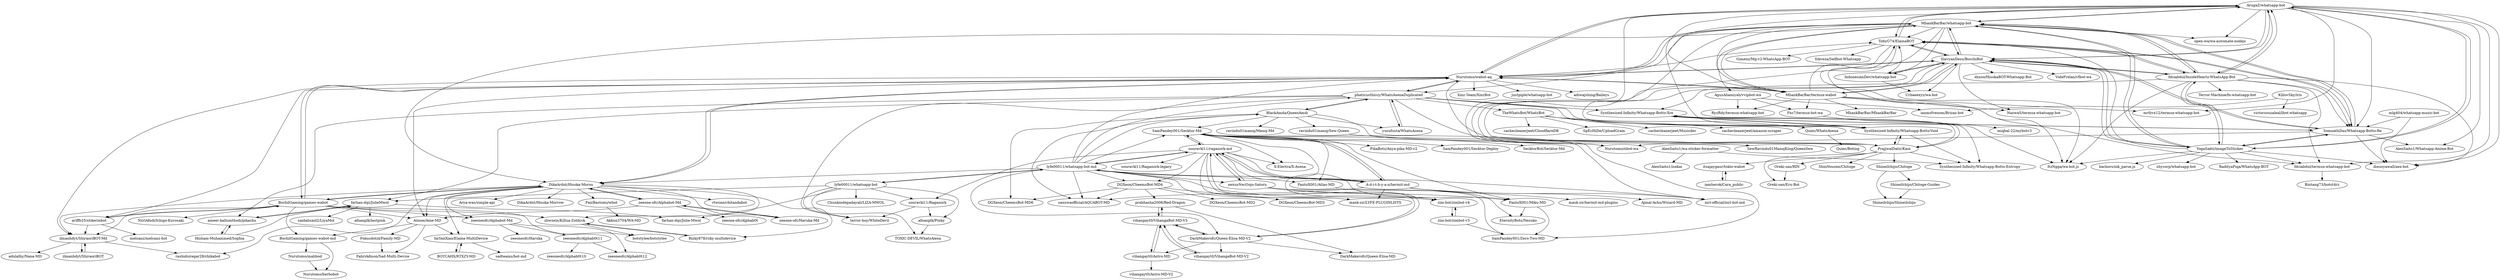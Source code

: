 digraph G {
"ArugaZ/whatsapp-bot" -> "MhankBarBar/whatsapp-bot"
"ArugaZ/whatsapp-bot" -> "TobyG74/ElainaBOT"
"ArugaZ/whatsapp-bot" -> "SlavyanDesu/BocchiBot"
"ArugaZ/whatsapp-bot" -> "fdciabdul/InsideHeartz-WhatsApp-Bot"
"ArugaZ/whatsapp-bot" -> "SomnathDas/Whatsapp-Botto-Re"
"ArugaZ/whatsapp-bot" -> "YogaSakti/imageToSticker"
"ArugaZ/whatsapp-bot" -> "ItzNgga/wa-bot.js"
"ArugaZ/whatsapp-bot" -> "Nurutomo/wabot-aq"
"ArugaZ/whatsapp-bot" -> "ibnusyawall/aex-bot"
"ArugaZ/whatsapp-bot" -> "MhankBarBar/termux-wabot"
"ArugaZ/whatsapp-bot" -> "open-wa/wa-automate-nodejs" ["e"=1]
"ArugaZ/whatsapp-bot" -> "fdciabdul/termux-whatsapp-bot"
"ArugaZ/whatsapp-bot" -> "AlenSaito1/Whatsapp-Anime-Bot"
"ArugaZ/whatsapp-bot" -> "mrfzvx12/termux-whatsapp-bot"
"ArugaZ/whatsapp-bot" -> "Nurutomo/nbot-wa"
"lyfe00011/whatsapp-bot-md" -> "souravkl11/raganork-md"
"lyfe00011/whatsapp-bot-md" -> "A-d-i-t-h-y-a-n/hermit-md"
"lyfe00011/whatsapp-bot-md" -> "lyfe00011/whatsapp-bot"
"lyfe00011/whatsapp-bot-md" -> "SamPandey001/Secktor-Md"
"lyfe00011/whatsapp-bot-md" -> "mask-sir/LYFE-PLUGINLISTS"
"lyfe00011/whatsapp-bot-md" -> "DGXeon/CheemsBot-MD4"
"lyfe00011/whatsapp-bot-md" -> "DarkMakerofc/Queen-Elisa-MD-V2"
"lyfe00011/whatsapp-bot-md" -> "nexusNw/Gojo-Satoru"
"lyfe00011/whatsapp-bot-md" -> "zim-bot/zimbot-v4"
"lyfe00011/whatsapp-bot-md" -> "sanuwaofficial/AQUABOT-MD"
"lyfe00011/whatsapp-bot-md" -> "FantoX001/Atlas-MD"
"lyfe00011/whatsapp-bot-md" -> "phaticusthiccy/WhatsAsenaDuplicated"
"lyfe00011/whatsapp-bot-md" -> "Nurutomo/wabot-aq"
"lyfe00011/whatsapp-bot-md" -> "DikaArdnt/Hisoka-Morou"
"lyfe00011/whatsapp-bot-md" -> "BlackAmda/QueenAmdi"
"SomnathDas/Whatsapp-Botto-Re" -> "TobyG74/ElainaBOT"
"SomnathDas/Whatsapp-Botto-Re" -> "ibnusyawall/aex-bot"
"SomnathDas/Whatsapp-Botto-Re" -> "Synthesized-Infinity/Whatsapp-Botto-Xre"
"SomnathDas/Whatsapp-Botto-Re" -> "SlavyanDesu/BocchiBot"
"SomnathDas/Whatsapp-Botto-Re" -> "YogaSakti/imageToSticker"
"SomnathDas/Whatsapp-Botto-Re" -> "AlenSaito1/Whatsapp-Anime-Bot"
"SomnathDas/Whatsapp-Botto-Re" -> "Nurutomo/nbot-wa"
"SomnathDas/Whatsapp-Botto-Re" -> "MhankBarBar/whatsapp-bot"
"souravkl11/raganork-md" -> "lyfe00011/whatsapp-bot-md"
"souravkl11/raganork-md" -> "SamPandey001/Secktor-Md"
"souravkl11/raganork-md" -> "nexusNw/Gojo-Satoru"
"souravkl11/raganork-md" -> "A-d-i-t-h-y-a-n/hermit-md"
"souravkl11/raganork-md" -> "souravkl11/Raganork-legacy"
"souravkl11/raganork-md" -> "inrl-official/inrl-bot-md"
"souravkl11/raganork-md" -> "souravkl11/Raganork"
"souravkl11/raganork-md" -> "FantoX001/Miku-MD"
"souravkl11/raganork-md" -> "mask-sir/LYFE-PLUGINLISTS"
"souravkl11/raganork-md" -> "DarkMakerofc/Queen-Elisa-MD-V2"
"souravkl11/raganork-md" -> "X-Electra/X-Asena"
"souravkl11/raganork-md" -> "DGXeon/CheemsBot-MD4"
"phaticusthiccy/WhatsAsenaDuplicated" -> "yusufusta/WhatsAsena"
"phaticusthiccy/WhatsAsenaDuplicated" -> "farhan-dqz/JulieMwol"
"phaticusthiccy/WhatsAsenaDuplicated" -> "Synthesized-Infinity/Whatsapp-Botto-Void"
"phaticusthiccy/WhatsAsenaDuplicated" -> "TheWhatsBot/WhatsBot"
"phaticusthiccy/WhatsAsenaDuplicated" -> "Synthesized-Infinity/Whatsapp-Botto-Xre"
"phaticusthiccy/WhatsAsenaDuplicated" -> "PrajjwalDatir/Kaoi"
"phaticusthiccy/WhatsAsenaDuplicated" -> "BlackAmda/QueenAmdi"
"phaticusthiccy/WhatsAsenaDuplicated" -> "Nurutomo/wabot-aq"
"phaticusthiccy/WhatsAsenaDuplicated" -> "Quiec/WhatsAsena"
"phaticusthiccy/WhatsAsenaDuplicated" -> "ameer-kallumthodi/pikachu"
"phaticusthiccy/WhatsAsenaDuplicated" -> "terror-boy/WhiteDevil"
"yusufusta/WhatsAsena" -> "phaticusthiccy/WhatsAsenaDuplicated"
"lyfe00011/whatsapp-bot" -> "souravkl11/Raganork"
"lyfe00011/whatsapp-bot" -> "farhan-dqz/Julie-Mwol"
"lyfe00011/whatsapp-bot" -> "afnanplk/Pinky"
"lyfe00011/whatsapp-bot" -> "terror-boy/WhiteDevil"
"lyfe00011/whatsapp-bot" -> "lyfe00011/whatsapp-bot-md"
"lyfe00011/whatsapp-bot" -> "farhan-dqz/JulieMwol"
"lyfe00011/whatsapp-bot" -> "TOXIC-DEVIL/WhatsAlexa"
"lyfe00011/whatsapp-bot" -> "Chunkindepadayali/LIZA-MWOL"
"zim-bot/zimbot-v3" -> "zim-bot/zimbot-v4"
"zim-bot/zimbot-v3" -> "SamPandey001/Zero-Two-MD"
"zim-bot/zimbot-v4" -> "zim-bot/zimbot-v3"
"MhankBarBar/whatsapp-bot" -> "ArugaZ/whatsapp-bot"
"MhankBarBar/whatsapp-bot" -> "SlavyanDesu/BocchiBot"
"MhankBarBar/whatsapp-bot" -> "SomnathDas/Whatsapp-Botto-Re"
"MhankBarBar/whatsapp-bot" -> "YogaSakti/imageToSticker"
"MhankBarBar/whatsapp-bot" -> "Nurutomo/wabot-aq"
"MhankBarBar/whatsapp-bot" -> "TobyG74/ElainaBOT"
"MhankBarBar/whatsapp-bot" -> "MhankBarBar/termux-wabot"
"MhankBarBar/whatsapp-bot" -> "fdciabdul/InsideHeartz-WhatsApp-Bot"
"MhankBarBar/whatsapp-bot" -> "open-wa/wa-automate-nodejs" ["e"=1]
"MhankBarBar/whatsapp-bot" -> "Synthesized-Infinity/Whatsapp-Botto-Void"
"MhankBarBar/whatsapp-bot" -> "phaticusthiccy/WhatsAsenaDuplicated"
"MhankBarBar/whatsapp-bot" -> "ItzNgga/wa-bot.js"
"MhankBarBar/whatsapp-bot" -> "IndonesianDev/whatsapp-bot"
"MhankBarBar/whatsapp-bot" -> "DikaArdnt/Hisoka-Morou"
"MhankBarBar/whatsapp-bot" -> "AgusAliansyah/vvipbot-wa"
"farhan-dqz/JulieMwol" -> "saidalisaid2/LiyaMol"
"farhan-dqz/JulieMwol" -> "ameer-kallumthodi/pikachu"
"farhan-dqz/JulieMwol" -> "farhan-dqz/Julie-Mwol"
"farhan-dqz/JulieMwol" -> "afnanplk/lastpink"
"ravindu01manoj/Sew-Queen" -> "SewRavindu01ManojKing/QueenSew"
"BochilGaming/games-wabot" -> "ilmanhdyt/ShiraoriBOT-Md"
"BochilGaming/games-wabot" -> "ariffb25/stikerinbot"
"BochilGaming/games-wabot" -> "BochilGaming/games-wabot-md"
"BochilGaming/games-wabot" -> "DikaArdnt/Hisoka-Morou"
"BochilGaming/games-wabot" -> "Nurutomo/wabot-aq"
"BochilGaming/games-wabot" -> "Aiinne/Aine-MD"
"BochilGaming/games-wabot" -> "NzrlAfndi/Ichigo-Kurosaki"
"BochilGaming/games-wabot" -> "zeeoneofc/Alphabot-Md"
"BochilGaming/games-wabot" -> "zhwzein/Killua-Zoldyck"
"BochilGaming/games-wabot" -> "botstylee/botstylee"
"A-d-i-t-h-y-a-n/hermit-md" -> "mask-sir/hermit-md-plugins"
"A-d-i-t-h-y-a-n/hermit-md" -> "lyfe00011/whatsapp-bot-md"
"A-d-i-t-h-y-a-n/hermit-md" -> "souravkl11/raganork-md"
"A-d-i-t-h-y-a-n/hermit-md" -> "SamPandey001/Secktor-Md"
"A-d-i-t-h-y-a-n/hermit-md" -> "inrl-official/inrl-bot-md"
"A-d-i-t-h-y-a-n/hermit-md" -> "sanuwaofficial/AQUABOT-MD"
"A-d-i-t-h-y-a-n/hermit-md" -> "mask-sir/LYFE-PLUGINLISTS"
"A-d-i-t-h-y-a-n/hermit-md" -> "Ajmal-Achu/Wizard-MD"
"iamherok/Cara_public" -> "itsajaygaur/tokio-wabot"
"Hisham-Muhammed/Sophia" -> "ameer-kallumthodi/pikachu"
"Hisham-Muhammed/Sophia" -> "farhan-dqz/JulieMwol"
"fdciabdul/termux-whatsapp-bot" -> "Bintang73/botst4rz"
"SlavyanDesu/BocchiBot" -> "TobyG74/ElainaBOT"
"SlavyanDesu/BocchiBot" -> "SomnathDas/Whatsapp-Botto-Re"
"SlavyanDesu/BocchiBot" -> "ArugaZ/whatsapp-bot"
"SlavyanDesu/BocchiBot" -> "MhankBarBar/whatsapp-bot"
"SlavyanDesu/BocchiBot" -> "fdciabdul/InsideHeartz-WhatsApp-Bot"
"SlavyanDesu/BocchiBot" -> "IndonesianDev/whatsapp-bot"
"SlavyanDesu/BocchiBot" -> "Nurutomo/wabot-aq"
"SlavyanDesu/BocchiBot" -> "Nurutomo/nbot-wa"
"SlavyanDesu/BocchiBot" -> "Urbaeexyz/wa-bot"
"SlavyanDesu/BocchiBot" -> "NazwaS/termux-whatsapp-bot"
"SlavyanDesu/BocchiBot" -> "PrajjwalDatir/Kaoi"
"SlavyanDesu/BocchiBot" -> "dxxoo/HisokaBOT-Whatsapp-Bot"
"SlavyanDesu/BocchiBot" -> "MhankBarBar/termux-wabot"
"SlavyanDesu/BocchiBot" -> "YogaSakti/imageToSticker"
"SlavyanDesu/BocchiBot" -> "VideFrelan/vfbot-wa"
"DarkMakerofc/Queen-Elisa-MD-V2" -> "vihangayt0/VihangaBot-MD-V3"
"DarkMakerofc/Queen-Elisa-MD-V2" -> "vihangayt0/VihangaBot-MD-V2"
"DarkMakerofc/Queen-Elisa-MD-V2" -> "vihangayt0/Astro-MD"
"DarkMakerofc/Queen-Elisa-MD-V2" -> "souravkl11/raganork-md"
"DarkMakerofc/Queen-Elisa-MD-V2" -> "DarkMakerofc/Queen-Elisa-MD"
"vihangayt0/Astro-MD" -> "vihangayt0/VihangaBot-MD-V3"
"vihangayt0/Astro-MD" -> "vihangayt0/Astro-MD-V2"
"Nurutomo/wabot-aq" -> "MhankBarBar/whatsapp-bot"
"Nurutomo/wabot-aq" -> "ariffb25/stikerinbot"
"Nurutomo/wabot-aq" -> "BochilGaming/games-wabot"
"Nurutomo/wabot-aq" -> "SlavyanDesu/BocchiBot"
"Nurutomo/wabot-aq" -> "MhankBarBar/termux-wabot"
"Nurutomo/wabot-aq" -> "DikaArdnt/Hisoka-Morou"
"Nurutomo/wabot-aq" -> "phaticusthiccy/WhatsAsenaDuplicated"
"Nurutomo/wabot-aq" -> "TobyG74/ElainaBOT"
"Nurutomo/wabot-aq" -> "ArugaZ/whatsapp-bot"
"Nurutomo/wabot-aq" -> "PrajjwalDatir/Kaoi"
"Nurutomo/wabot-aq" -> "Xinz-Team/XinzBot"
"Nurutomo/wabot-aq" -> "justpiple/whatsapp-bot"
"Nurutomo/wabot-aq" -> "adiwajshing/Baileys" ["e"=1]
"Nurutomo/wabot-aq" -> "ilmanhdyt/ShiraoriBOT-Md"
"Nurutomo/wabot-aq" -> "Aiinne/Aine-MD"
"mlg404/whatsapp-music-bot" -> "ibnusyawall/aex-bot"
"mlg404/whatsapp-music-bot" -> "SomnathDas/Whatsapp-Botto-Re"
"Synthesized-Infinity/Whatsapp-Botto-Xre" -> "Synthesized-Infinity/Whatsapp-Botto-Void"
"Synthesized-Infinity/Whatsapp-Botto-Xre" -> "PrajjwalDatir/Kaoi"
"Synthesized-Infinity/Whatsapp-Botto-Xre" -> "SomnathDas/Whatsapp-Botto-Re"
"Synthesized-Infinity/Whatsapp-Botto-Xre" -> "Synthesized-Infinity/Whatsapp-Botto-Entropy"
"vihangayt0/VihangaBot-MD-V3" -> "prabhasha2006/Red-Dragon"
"vihangayt0/VihangaBot-MD-V3" -> "vihangayt0/VihangaBot-MD-V2"
"vihangayt0/VihangaBot-MD-V3" -> "DarkMakerofc/Queen-Elisa-MD-V2"
"vihangayt0/VihangaBot-MD-V3" -> "vihangayt0/Astro-MD"
"DikaArdnt/Hisoka-Morou" -> "zhwzein/Killua-Zoldyck"
"DikaArdnt/Hisoka-Morou" -> "zeeone-ofc/Alphabot-Md"
"DikaArdnt/Hisoka-Morou" -> "Rizky878/rzky-multidevice"
"DikaArdnt/Hisoka-Morou" -> "ilmanhdyt/ShiraoriBOT-Md"
"DikaArdnt/Hisoka-Morou" -> "BochilGaming/games-wabot"
"DikaArdnt/Hisoka-Morou" -> "zeeoneofc/Alphabot-Md"
"DikaArdnt/Hisoka-Morou" -> "rtwone/chitandabot"
"DikaArdnt/Hisoka-Morou" -> "rashidsiregar28/chikabot"
"DikaArdnt/Hisoka-Morou" -> "zeeone-ofc/Haruka-Md"
"DikaArdnt/Hisoka-Morou" -> "FaizBastomi/wbot"
"DikaArdnt/Hisoka-Morou" -> "Nurutomo/wabot-aq"
"DikaArdnt/Hisoka-Morou" -> "Aiinne/Aine-MD"
"DikaArdnt/Hisoka-Morou" -> "Arya-was/simple-api"
"DikaArdnt/Hisoka-Morou" -> "DikaArdnt/Hisoka-Morrow"
"DikaArdnt/Hisoka-Morou" -> "ImYanXiao/Elaina-MultiDevice"
"prabhasha2006/Red-Dragon" -> "DarkMakerofc/Queen-Elisa-MD"
"prabhasha2006/Red-Dragon" -> "vihangayt0/VihangaBot-MD-V3"
"nexusNw/Gojo-Satoru" -> "souravkl11/raganork-md"
"nexusNw/Gojo-Satoru" -> "FantoX001/Miku-MD"
"nexusNw/Gojo-Satoru" -> "zim-bot/zimbot-v4"
"nexusNw/Gojo-Satoru" -> "SamPandey001/Zero-Two-MD"
"DGXeon/CheemsBot-MD4" -> "DGXeon/CheemsBot-MD2"
"DGXeon/CheemsBot-MD4" -> "DGXeon/CheemsBot-MD6"
"DGXeon/CheemsBot-MD4" -> "sanuwaofficial/AQUABOT-MD"
"DGXeon/CheemsBot-MD4" -> "prabhasha2006/Red-Dragon"
"DGXeon/CheemsBot-MD4" -> "DGXeon/CheemsBot-MD3"
"zeeone-ofc/Alphabot-Md" -> "zeeone-ofc/Haruka-Md"
"zeeone-ofc/Alphabot-Md" -> "DikaArdnt/Hisoka-Morou"
"zeeone-ofc/Alphabot-Md" -> "zeeone-ofc/Alphab0t"
"zeeone-ofc/Alphabot-Md" -> "Aiinne/Aine-MD"
"FaizBastomi/wbot" -> "Akkun3704/WA-MD"
"FantoX001/Atlas-MD" -> "EternityBots/Nezuko"
"fdciabdul/InsideHeartz-WhatsApp-Bot" -> "ItzNgga/wa-bot.js"
"fdciabdul/InsideHeartz-WhatsApp-Bot" -> "TobyG74/ElainaBOT"
"fdciabdul/InsideHeartz-WhatsApp-Bot" -> "YogaSakti/imageToSticker"
"fdciabdul/InsideHeartz-WhatsApp-Bot" -> "fdciabdul/termux-whatsapp-bot"
"fdciabdul/InsideHeartz-WhatsApp-Bot" -> "SlavyanDesu/BocchiBot"
"fdciabdul/InsideHeartz-WhatsApp-Bot" -> "ArugaZ/whatsapp-bot"
"fdciabdul/InsideHeartz-WhatsApp-Bot" -> "ibnusyawall/aex-bot"
"fdciabdul/InsideHeartz-WhatsApp-Bot" -> "SomnathDas/Whatsapp-Botto-Re"
"fdciabdul/InsideHeartz-WhatsApp-Bot" -> "Terror-Machine/fn-whatsapp-bot"
"fdciabdul/InsideHeartz-WhatsApp-Bot" -> "MhankBarBar/whatsapp-bot"
"fdciabdul/InsideHeartz-WhatsApp-Bot" -> "Synthesized-Infinity/Whatsapp-Botto-Xre"
"MhankBarBar/termux-wabot" -> "TobyG74/ElainaBOT"
"MhankBarBar/termux-wabot" -> "MhankBarBar/whatsapp-bot"
"MhankBarBar/termux-wabot" -> "fdciabdul/termux-whatsapp-bot"
"MhankBarBar/termux-wabot" -> "mrfzvx12/termux-whatsapp-bot"
"MhankBarBar/termux-wabot" -> "Fxc7/termux-bot-wa"
"MhankBarBar/termux-wabot" -> "Nurutomo/wabot-aq"
"MhankBarBar/termux-wabot" -> "SlavyanDesu/BocchiBot"
"MhankBarBar/termux-wabot" -> "NazwaS/termux-whatsapp-bot"
"MhankBarBar/termux-wabot" -> "RyzRdy/termux-whatsapp-bot"
"MhankBarBar/termux-wabot" -> "MhankBarBar/MhankBarBar"
"BlackAmda/QueenAmdi" -> "ravindu01manoj/Sew-Queen"
"BlackAmda/QueenAmdi" -> "sanuwaofficial/AQUABOT-MD"
"BlackAmda/QueenAmdi" -> "phaticusthiccy/WhatsAsenaDuplicated"
"BlackAmda/QueenAmdi" -> "SamPandey001/Secktor-Md"
"BlackAmda/QueenAmdi" -> "ravindu01manoj/Manoj-Md"
"BlackAmda/QueenAmdi" -> "DGXeon/CheemsBot-MD6"
"BlackAmda/QueenAmdi" -> "yusufusta/WhatsAsena"
"BlackAmda/QueenAmdi" -> "SewRavindu01ManojKing/QueenSew"
"vihangayt0/VihangaBot-MD-V2" -> "vihangayt0/VihangaBot-MD-V3"
"Synthesized-Infinity/Whatsapp-Botto-Void" -> "Synthesized-Infinity/Whatsapp-Botto-Xre"
"Synthesized-Infinity/Whatsapp-Botto-Void" -> "Synthesized-Infinity/Whatsapp-Botto-Entropy"
"Synthesized-Infinity/Whatsapp-Botto-Void" -> "PrajjwalDatir/Kaoi"
"Rizky878/rzky-multidevice" -> "zhwzein/Killua-Zoldyck"
"ilmanhdyt/ShiraoriBOT" -> "ilmanhdyt/ShiraoriBOT-Md"
"KillovSky/iris" -> "ianmsfvenom/Brizas-bot"
"KillovSky/iris" -> "victorsouzaleal/lbot-whatsapp"
"AgusAliansyah/vvipbot-wa" -> "RyzRdy/termux-whatsapp-bot"
"AgusAliansyah/vvipbot-wa" -> "Fxc7/termux-bot-wa"
"AgusAliansyah/vvipbot-wa" -> "ianmsfvenom/Brizas-bot"
"SamPandey001/Secktor-Md" -> "FantoX001/Miku-MD"
"SamPandey001/Secktor-Md" -> "souravkl11/raganork-md"
"SamPandey001/Secktor-Md" -> "PikaBotz/Anya-pika-MD-v2"
"SamPandey001/Secktor-Md" -> "X-Electra/X-Asena"
"SamPandey001/Secktor-Md" -> "SamPandey001/Secktor-Deploy"
"SamPandey001/Secktor-Md" -> "zim-bot/zimbot-v4"
"SamPandey001/Secktor-Md" -> "A-d-i-t-h-y-a-n/hermit-md"
"SamPandey001/Secktor-Md" -> "inrl-official/inrl-bot-md"
"SamPandey001/Secktor-Md" -> "SamPandey001/Zero-Two-MD"
"SamPandey001/Secktor-Md" -> "SecktorBot/Secktor-Md"
"SamPandey001/Secktor-Md" -> "FantoX001/Atlas-MD"
"afnanplk/Pinky" -> "TOXIC-DEVIL/WhatsAlexa"
"souravkl11/Raganork" -> "terror-boy/WhiteDevil"
"souravkl11/Raganork" -> "afnanplk/Pinky"
"zhwzein/Killua-Zoldyck" -> "botstylee/botstylee"
"zhwzein/Killua-Zoldyck" -> "Rizky878/rzky-multidevice"
"Quiec/WhatsAsena" -> "Quiec/Boting"
"zeeoneofc/Alphabot-Md" -> "zeeoneofc/Alphab0t12"
"zeeoneofc/Alphabot-Md" -> "zeeoneofc/Haruka"
"zeeoneofc/Alphabot-Md" -> "zeeoneofc/Alphab0t11"
"ameer-kallumthodi/pikachu" -> "farhan-dqz/JulieMwol"
"ameer-kallumthodi/pikachu" -> "Hisham-Muhammed/Sophia"
"Oreki-san/RIN" -> "Oreki-san/Eru-Bot"
"itsajaygaur/tokio-wabot" -> "iamherok/Cara_public"
"IndonesianDev/whatsapp-bot" -> "SlavyanDesu/BocchiBot"
"IndonesianDev/whatsapp-bot" -> "TobyG74/ElainaBOT"
"IndonesianDev/whatsapp-bot" -> "Urbaeexyz/wa-bot"
"YogaSakti/imageToSticker" -> "SomnathDas/Whatsapp-Botto-Re"
"YogaSakti/imageToSticker" -> "fdciabdul/InsideHeartz-WhatsApp-Bot"
"YogaSakti/imageToSticker" -> "MhankBarBar/whatsapp-bot"
"YogaSakti/imageToSticker" -> "ibnusyawall/aex-bot"
"YogaSakti/imageToSticker" -> "TobyG74/ElainaBOT"
"YogaSakti/imageToSticker" -> "ArugaZ/whatsapp-bot"
"YogaSakti/imageToSticker" -> "SlavyanDesu/BocchiBot"
"YogaSakti/imageToSticker" -> "ItzNgga/wa-bot.js"
"YogaSakti/imageToSticker" -> "RadityaFiqa/WhatsApp-BOT"
"YogaSakti/imageToSticker" -> "fdciabdul/termux-whatsapp-bot"
"YogaSakti/imageToSticker" -> "bachors/nik_parse.js" ["e"=1]
"YogaSakti/imageToSticker" -> "zhycorp/whatsapp-bot"
"PrajjwalDatir/Kaoi" -> "Synthesized-Infinity/Whatsapp-Botto-Void"
"PrajjwalDatir/Kaoi" -> "ShineiIchijo/Chitoge"
"PrajjwalDatir/Kaoi" -> "Synthesized-Infinity/Whatsapp-Botto-Entropy"
"PrajjwalDatir/Kaoi" -> "ShinNouzen/Chitoge"
"PrajjwalDatir/Kaoi" -> "Synthesized-Infinity/Whatsapp-Botto-Xre"
"PrajjwalDatir/Kaoi" -> "itsajaygaur/tokio-wabot"
"PrajjwalDatir/Kaoi" -> "Oreki-san/Eru-Bot"
"PrajjwalDatir/Kaoi" -> "Oreki-san/RIN"
"FantoX001/Miku-MD" -> "SamPandey001/Zero-Two-MD"
"FantoX001/Miku-MD" -> "EternityBots/Nezuko"
"TheWhatsBot/WhatsBot" -> "cachecleanerjeet/CloudflareDB"
"TheWhatsBot/WhatsBot" -> "SpEcHiDe/UploadGram" ["e"=1]
"TheWhatsBot/WhatsBot" -> "cachecleanerjeet/Musicder" ["e"=1]
"TheWhatsBot/WhatsBot" -> "Quiec/WhatsAsena"
"TheWhatsBot/WhatsBot" -> "cachecleanerjeet/amazon-scraper"
"zeeone-ofc/Haruka-Md" -> "zeeone-ofc/Alphabot-Md"
"ImYanXiao/Elaina-MultiDevice" -> "sadteams/bot-md"
"ImYanXiao/Elaina-MultiDevice" -> "BOTCAHX/RTXZY-MD"
"ariffb25/stikerinbot" -> "melcanz/melcanz-bot"
"ariffb25/stikerinbot" -> "ilmanhdyt/ShiraoriBOT-Md"
"ariffb25/stikerinbot" -> "BochilGaming/games-wabot"
"ilmanhdyt/ShiraoriBOT-Md" -> "ilmanhdyt/ShiraoriBOT"
"ilmanhdyt/ShiraoriBOT-Md" -> "adulalhy/Nana-MD"
"ilmanhdyt/ShiraoriBOT-Md" -> "rashidsiregar28/chikabot"
"zeeoneofc/Alphab0t11" -> "zeeoneofc/Alphab0t12"
"zeeoneofc/Alphab0t11" -> "zeeoneofc/Alphab0t10"
"Aiinne/Aine-MD" -> "Fokusdotid/Family-MD"
"Aiinne/Aine-MD" -> "FahriAdison/Sad-Multi-Device"
"Aiinne/Aine-MD" -> "BochilGaming/games-wabot-md"
"Aiinne/Aine-MD" -> "ImYanXiao/Elaina-MultiDevice"
"BOTCAHX/RTXZY-MD" -> "ImYanXiao/Elaina-MultiDevice"
"Fokusdotid/Family-MD" -> "FahriAdison/Sad-Multi-Device"
"Fxc7/termux-bot-wa" -> "miqbal-22/mybotv3"
"BochilGaming/games-wabot-md" -> "Nurutomo/berbobot"
"BochilGaming/games-wabot-md" -> "Nurutomo/mahbod"
"Nurutomo/mahbod" -> "Nurutomo/berbobot"
"TobyG74/ElainaBOT" -> "SlavyanDesu/BocchiBot"
"TobyG74/ElainaBOT" -> "ItzNgga/wa-bot.js"
"TobyG74/ElainaBOT" -> "Gimenz/Mg-v2-WhatsApp-BOT"
"TobyG74/ElainaBOT" -> "Nurutomo/nbot-wa"
"TobyG74/ElainaBOT" -> "SomnathDas/Whatsapp-Botto-Re"
"TobyG74/ElainaBOT" -> "ArugaZ/whatsapp-bot"
"TobyG74/ElainaBOT" -> "fdciabdul/InsideHeartz-WhatsApp-Bot"
"TobyG74/ElainaBOT" -> "fckveza/Selfbot-Whatsapp"
"ShineiIchijo/Chitoge" -> "ShineiIchijo/Chitoge-Guides"
"ShineiIchijo/Chitoge" -> "ShineiIchijo/ShineiIchijo"
"AlenSaito1/wa-sticker-formatter" -> "Synthesized-Infinity/Whatsapp-Botto-Entropy"
"AlenSaito1/wa-sticker-formatter" -> "AlenSaito1/isekai"
"ShineiIchijo/Chitoge-Guides" -> "ShineiIchijo/ShineiIchijo"
"ArugaZ/whatsapp-bot" ["l"="-5.832,-43.621"]
"MhankBarBar/whatsapp-bot" ["l"="-5.85,-43.627"]
"TobyG74/ElainaBOT" ["l"="-5.828,-43.607"]
"SlavyanDesu/BocchiBot" ["l"="-5.844,-43.61"]
"fdciabdul/InsideHeartz-WhatsApp-Bot" ["l"="-5.816,-43.615"]
"SomnathDas/Whatsapp-Botto-Re" ["l"="-5.813,-43.626"]
"YogaSakti/imageToSticker" ["l"="-5.809,-43.603"]
"ItzNgga/wa-bot.js" ["l"="-5.804,-43.618"]
"Nurutomo/wabot-aq" ["l"="-5.881,-43.646"]
"ibnusyawall/aex-bot" ["l"="-5.786,-43.616"]
"MhankBarBar/termux-wabot" ["l"="-5.865,-43.604"]
"open-wa/wa-automate-nodejs" ["l"="-5.543,-43.215"]
"fdciabdul/termux-whatsapp-bot" ["l"="-5.821,-43.587"]
"AlenSaito1/Whatsapp-Anime-Bot" ["l"="-5.793,-43.633"]
"mrfzvx12/termux-whatsapp-bot" ["l"="-5.879,-43.614"]
"Nurutomo/nbot-wa" ["l"="-5.828,-43.633"]
"lyfe00011/whatsapp-bot-md" ["l"="-5.876,-43.761"]
"souravkl11/raganork-md" ["l"="-5.888,-43.799"]
"A-d-i-t-h-y-a-n/hermit-md" ["l"="-5.903,-43.784"]
"lyfe00011/whatsapp-bot" ["l"="-5.813,-43.758"]
"SamPandey001/Secktor-Md" ["l"="-5.87,-43.796"]
"mask-sir/LYFE-PLUGINLISTS" ["l"="-5.881,-43.779"]
"DGXeon/CheemsBot-MD4" ["l"="-5.933,-43.788"]
"DarkMakerofc/Queen-Elisa-MD-V2" ["l"="-5.925,-43.829"]
"nexusNw/Gojo-Satoru" ["l"="-5.853,-43.803"]
"zim-bot/zimbot-v4" ["l"="-5.829,-43.795"]
"sanuwaofficial/AQUABOT-MD" ["l"="-5.907,-43.765"]
"FantoX001/Atlas-MD" ["l"="-5.846,-43.788"]
"phaticusthiccy/WhatsAsenaDuplicated" ["l"="-5.838,-43.695"]
"DikaArdnt/Hisoka-Morou" ["l"="-5.945,-43.656"]
"BlackAmda/QueenAmdi" ["l"="-5.877,-43.737"]
"Synthesized-Infinity/Whatsapp-Botto-Xre" ["l"="-5.809,-43.649"]
"souravkl11/Raganork-legacy" ["l"="-5.891,-43.831"]
"inrl-official/inrl-bot-md" ["l"="-5.901,-43.81"]
"souravkl11/Raganork" ["l"="-5.834,-43.769"]
"FantoX001/Miku-MD" ["l"="-5.853,-43.82"]
"X-Electra/X-Asena" ["l"="-5.881,-43.815"]
"yusufusta/WhatsAsena" ["l"="-5.841,-43.717"]
"farhan-dqz/JulieMwol" ["l"="-5.78,-43.73"]
"Synthesized-Infinity/Whatsapp-Botto-Void" ["l"="-5.82,-43.661"]
"TheWhatsBot/WhatsBot" ["l"="-5.881,-43.697"]
"PrajjwalDatir/Kaoi" ["l"="-5.797,-43.661"]
"Quiec/WhatsAsena" ["l"="-5.86,-43.704"]
"ameer-kallumthodi/pikachu" ["l"="-5.776,-43.712"]
"terror-boy/WhiteDevil" ["l"="-5.826,-43.737"]
"farhan-dqz/Julie-Mwol" ["l"="-5.782,-43.75"]
"afnanplk/Pinky" ["l"="-5.806,-43.775"]
"TOXIC-DEVIL/WhatsAlexa" ["l"="-5.789,-43.777"]
"Chunkindepadayali/LIZA-MWOL" ["l"="-5.776,-43.767"]
"zim-bot/zimbot-v3" ["l"="-5.805,-43.811"]
"SamPandey001/Zero-Two-MD" ["l"="-5.832,-43.813"]
"IndonesianDev/whatsapp-bot" ["l"="-5.844,-43.593"]
"AgusAliansyah/vvipbot-wa" ["l"="-5.88,-43.558"]
"saidalisaid2/LiyaMol" ["l"="-5.742,-43.743"]
"afnanplk/lastpink" ["l"="-5.758,-43.74"]
"ravindu01manoj/Sew-Queen" ["l"="-5.917,-43.735"]
"SewRavindu01ManojKing/QueenSew" ["l"="-5.901,-43.74"]
"BochilGaming/games-wabot" ["l"="-5.948,-43.638"]
"ilmanhdyt/ShiraoriBOT-Md" ["l"="-5.931,-43.62"]
"ariffb25/stikerinbot" ["l"="-5.924,-43.633"]
"BochilGaming/games-wabot-md" ["l"="-6.002,-43.64"]
"Aiinne/Aine-MD" ["l"="-5.976,-43.66"]
"NzrlAfndi/Ichigo-Kurosaki" ["l"="-5.963,-43.61"]
"zeeoneofc/Alphabot-Md" ["l"="-6.003,-43.618"]
"zhwzein/Killua-Zoldyck" ["l"="-5.971,-43.644"]
"botstylee/botstylee" ["l"="-5.979,-43.63"]
"mask-sir/hermit-md-plugins" ["l"="-5.951,-43.781"]
"Ajmal-Achu/Wizard-MD" ["l"="-5.937,-43.77"]
"iamherok/Cara_public" ["l"="-5.726,-43.68"]
"itsajaygaur/tokio-wabot" ["l"="-5.749,-43.675"]
"Hisham-Muhammed/Sophia" ["l"="-5.743,-43.719"]
"Bintang73/botst4rz" ["l"="-5.804,-43.559"]
"Urbaeexyz/wa-bot" ["l"="-5.845,-43.579"]
"NazwaS/termux-whatsapp-bot" ["l"="-5.876,-43.588"]
"dxxoo/HisokaBOT-Whatsapp-Bot" ["l"="-5.83,-43.571"]
"VideFrelan/vfbot-wa" ["l"="-5.858,-43.585"]
"vihangayt0/VihangaBot-MD-V3" ["l"="-5.948,-43.849"]
"vihangayt0/VihangaBot-MD-V2" ["l"="-5.927,-43.86"]
"vihangayt0/Astro-MD" ["l"="-5.959,-43.867"]
"DarkMakerofc/Queen-Elisa-MD" ["l"="-5.969,-43.839"]
"vihangayt0/Astro-MD-V2" ["l"="-5.975,-43.887"]
"Xinz-Team/XinzBot" ["l"="-5.9,-43.629"]
"justpiple/whatsapp-bot" ["l"="-5.885,-43.667"]
"adiwajshing/Baileys" ["l"="-5.576,-43.241"]
"mlg404/whatsapp-music-bot" ["l"="-5.761,-43.617"]
"Synthesized-Infinity/Whatsapp-Botto-Entropy" ["l"="-5.78,-43.65"]
"prabhasha2006/Red-Dragon" ["l"="-5.961,-43.825"]
"zeeone-ofc/Alphabot-Md" ["l"="-5.978,-43.679"]
"Rizky878/rzky-multidevice" ["l"="-5.987,-43.649"]
"rtwone/chitandabot" ["l"="-5.927,-43.67"]
"rashidsiregar28/chikabot" ["l"="-5.953,-43.625"]
"zeeone-ofc/Haruka-Md" ["l"="-5.961,-43.687"]
"FaizBastomi/wbot" ["l"="-5.979,-43.618"]
"Arya-was/simple-api" ["l"="-5.941,-43.681"]
"DikaArdnt/Hisoka-Morrow" ["l"="-5.955,-43.671"]
"ImYanXiao/Elaina-MultiDevice" ["l"="-6.02,-43.659"]
"DGXeon/CheemsBot-MD2" ["l"="-5.978,-43.787"]
"DGXeon/CheemsBot-MD6" ["l"="-5.923,-43.757"]
"DGXeon/CheemsBot-MD3" ["l"="-5.964,-43.799"]
"zeeone-ofc/Alphab0t" ["l"="-5.999,-43.7"]
"Akkun3704/WA-MD" ["l"="-5.99,-43.598"]
"EternityBots/Nezuko" ["l"="-5.829,-43.823"]
"Terror-Machine/fn-whatsapp-bot" ["l"="-5.778,-43.601"]
"Fxc7/termux-bot-wa" ["l"="-5.858,-43.556"]
"RyzRdy/termux-whatsapp-bot" ["l"="-5.893,-43.571"]
"MhankBarBar/MhankBarBar" ["l"="-5.896,-43.59"]
"ravindu01manoj/Manoj-Md" ["l"="-5.897,-43.726"]
"ilmanhdyt/ShiraoriBOT" ["l"="-5.928,-43.602"]
"KillovSky/iris" ["l"="-5.893,-43.485"]
"ianmsfvenom/Brizas-bot" ["l"="-5.889,-43.516"]
"victorsouzaleal/lbot-whatsapp" ["l"="-5.897,-43.463"]
"PikaBotz/Anya-pika-MD-v2" ["l"="-5.856,-43.838"]
"SamPandey001/Secktor-Deploy" ["l"="-5.905,-43.801"]
"SecktorBot/Secktor-Md" ["l"="-5.872,-43.823"]
"Quiec/Boting" ["l"="-5.865,-43.717"]
"zeeoneofc/Alphab0t12" ["l"="-6.032,-43.609"]
"zeeoneofc/Haruka" ["l"="-6.016,-43.597"]
"zeeoneofc/Alphab0t11" ["l"="-6.047,-43.598"]
"Oreki-san/RIN" ["l"="-5.77,-43.673"]
"Oreki-san/Eru-Bot" ["l"="-5.785,-43.679"]
"RadityaFiqa/WhatsApp-BOT" ["l"="-5.785,-43.591"]
"bachors/nik_parse.js" ["l"="14.927,-6.482"]
"zhycorp/whatsapp-bot" ["l"="-5.765,-43.578"]
"ShineiIchijo/Chitoge" ["l"="-5.735,-43.659"]
"ShinNouzen/Chitoge" ["l"="-5.765,-43.659"]
"cachecleanerjeet/CloudflareDB" ["l"="-5.909,-43.696"]
"SpEcHiDe/UploadGram" ["l"="-37.638,-17.987"]
"cachecleanerjeet/Musicder" ["l"="-32.692,22.35"]
"cachecleanerjeet/amazon-scraper" ["l"="-5.903,-43.708"]
"sadteams/bot-md" ["l"="-6.058,-43.65"]
"BOTCAHX/RTXZY-MD" ["l"="-6.05,-43.666"]
"melcanz/melcanz-bot" ["l"="-5.941,-43.61"]
"adulalhy/Nana-MD" ["l"="-5.947,-43.593"]
"zeeoneofc/Alphab0t10" ["l"="-6.074,-43.586"]
"Fokusdotid/Family-MD" ["l"="-6.019,-43.682"]
"FahriAdison/Sad-Multi-Device" ["l"="-6.006,-43.674"]
"miqbal-22/mybotv3" ["l"="-5.852,-43.535"]
"Nurutomo/berbobot" ["l"="-6.023,-43.63"]
"Nurutomo/mahbod" ["l"="-6.031,-43.638"]
"Gimenz/Mg-v2-WhatsApp-BOT" ["l"="-5.798,-43.587"]
"fckveza/Selfbot-Whatsapp" ["l"="-5.805,-43.576"]
"ShineiIchijo/Chitoge-Guides" ["l"="-5.71,-43.653"]
"ShineiIchijo/ShineiIchijo" ["l"="-5.709,-43.664"]
"AlenSaito1/wa-sticker-formatter" ["l"="-5.734,-43.638"]
"AlenSaito1/isekai" ["l"="-5.709,-43.631"]
}